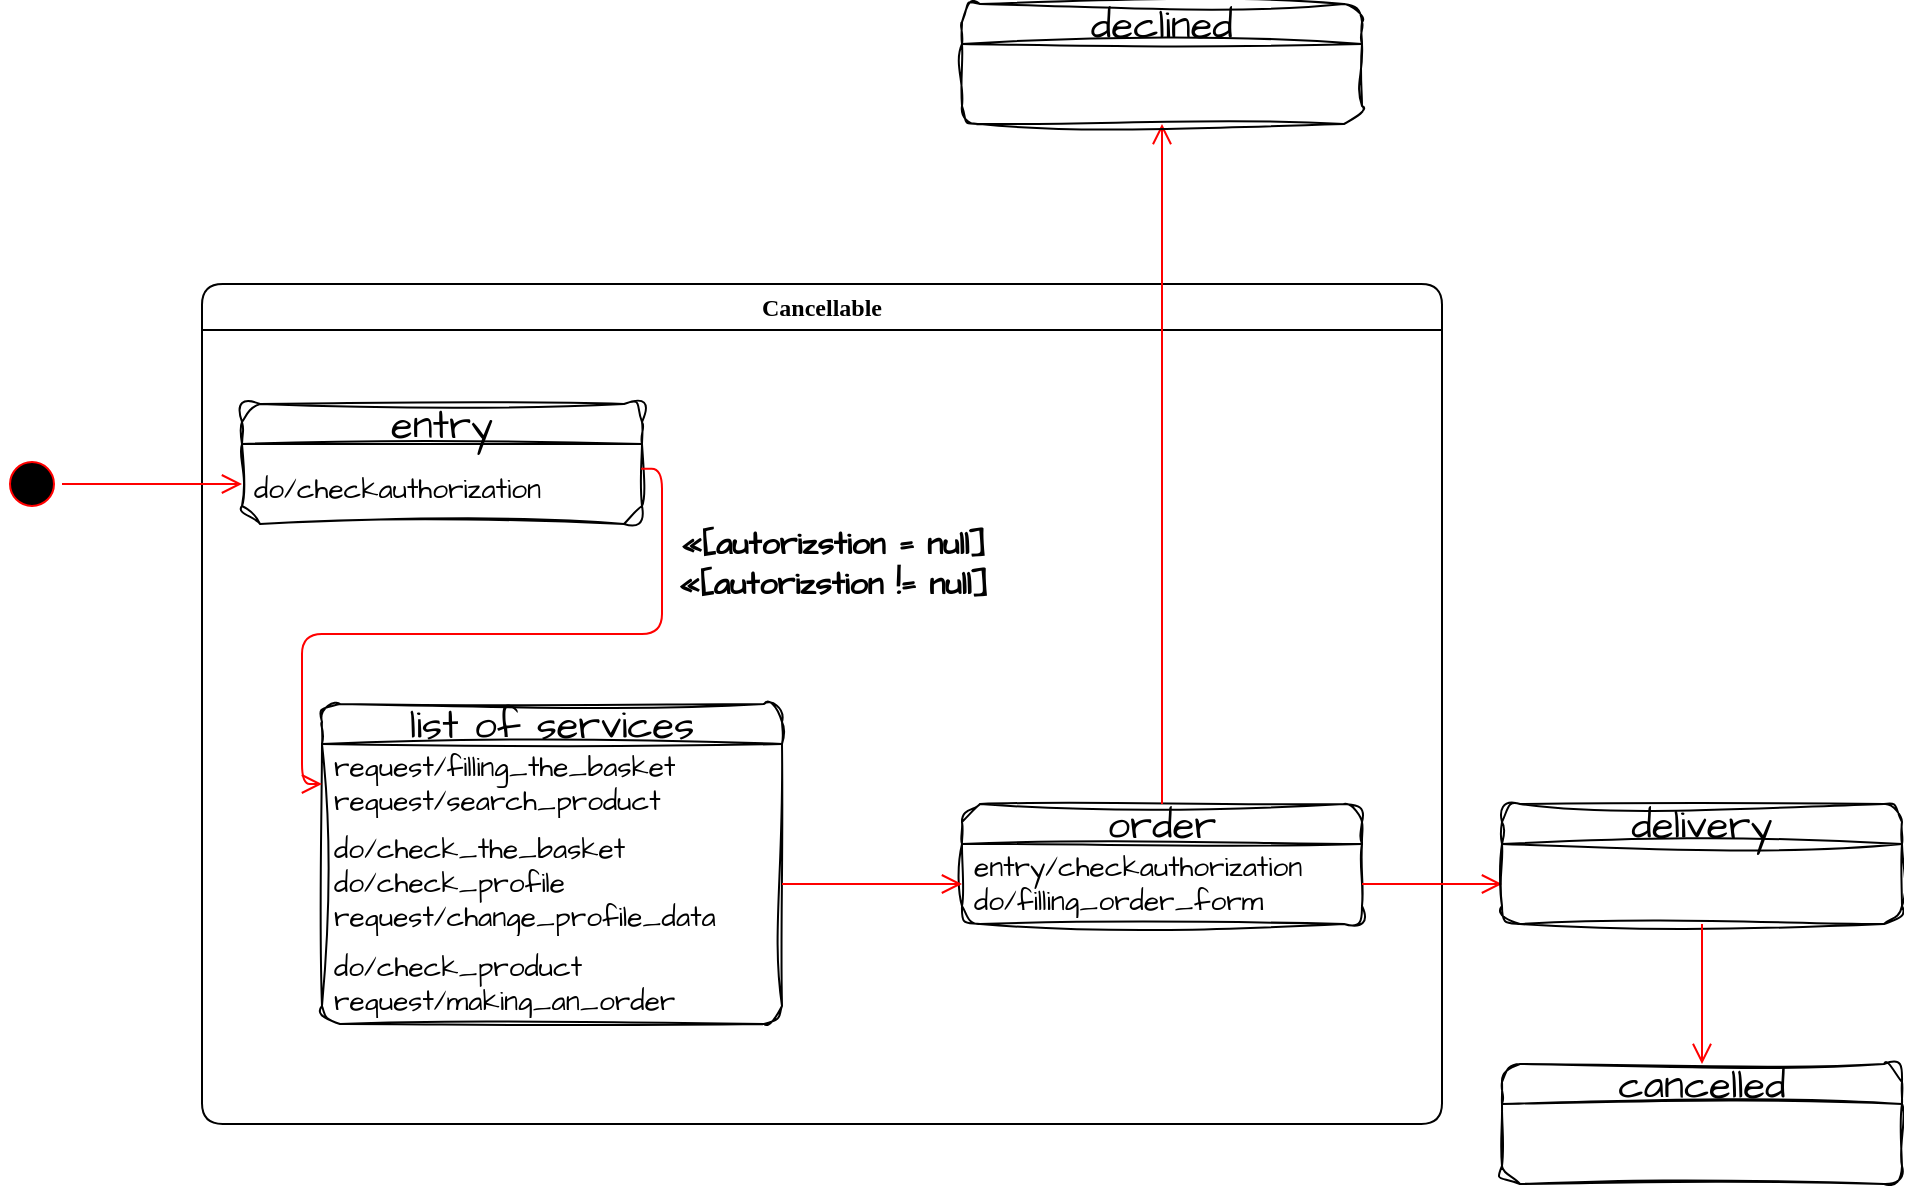 <mxfile version="22.0.4" type="device">
  <diagram name="Page-1" id="58cdce13-f638-feb5-8d6f-7d28b1aa9fa0">
    <mxGraphModel dx="2848" dy="884" grid="1" gridSize="10" guides="1" tooltips="1" connect="1" arrows="1" fold="1" page="1" pageScale="1" pageWidth="1100" pageHeight="850" background="none" math="0" shadow="0">
      <root>
        <mxCell id="0" />
        <mxCell id="1" parent="0" />
        <mxCell id="2a3bc250acf0617d-7" value="Cancellable" style="swimlane;whiteSpace=wrap;html=1;rounded=1;shadow=0;comic=0;labelBackgroundColor=none;strokeWidth=1;fontFamily=Verdana;fontSize=12;align=center;" parent="1" vertex="1">
          <mxGeometry x="-210" y="190" width="620" height="420" as="geometry" />
        </mxCell>
        <mxCell id="hLIZbhfsOdnUrfirWHbJ-11" value="list of services" style="swimlane;fontStyle=0;childLayout=stackLayout;horizontal=1;startSize=20;horizontalStack=0;resizeParent=1;resizeParentMax=0;resizeLast=0;collapsible=1;marginBottom=0;whiteSpace=wrap;html=1;sketch=1;hachureGap=4;jiggle=2;curveFitting=1;fontFamily=Architects Daughter;fontSource=https%3A%2F%2Ffonts.googleapis.com%2Fcss%3Ffamily%3DArchitects%2BDaughter;fontSize=20;rounded=1;" vertex="1" parent="2a3bc250acf0617d-7">
          <mxGeometry x="60" y="210" width="230" height="160" as="geometry" />
        </mxCell>
        <mxCell id="hLIZbhfsOdnUrfirWHbJ-12" value="&lt;div style=&quot;font-size: 14px;&quot;&gt;&lt;font style=&quot;font-size: 14px;&quot;&gt;request/filling_the_basket&lt;/font&gt;&lt;/div&gt;&lt;div style=&quot;font-size: 14px;&quot;&gt;&lt;font style=&quot;font-size: 14px;&quot;&gt;request/search_product&lt;font style=&quot;font-size: 14px;&quot;&gt;&lt;br&gt;&lt;/font&gt;&lt;/font&gt;&lt;/div&gt;" style="text;strokeColor=none;fillColor=none;align=left;verticalAlign=middle;spacingLeft=4;spacingRight=4;overflow=hidden;points=[[0,0.5],[1,0.5]];portConstraint=eastwest;rotatable=0;whiteSpace=wrap;html=1;fontSize=20;fontFamily=Architects Daughter;" vertex="1" parent="hLIZbhfsOdnUrfirWHbJ-11">
          <mxGeometry y="20" width="230" height="40" as="geometry" />
        </mxCell>
        <mxCell id="hLIZbhfsOdnUrfirWHbJ-13" value="&lt;div style=&quot;font-size: 14px;&quot;&gt;&lt;font style=&quot;font-size: 14px;&quot;&gt;do&lt;font style=&quot;font-size: 14px;&quot;&gt;/check_the_basket&lt;/font&gt;&lt;/font&gt;&lt;/div&gt;&lt;div style=&quot;font-size: 14px;&quot;&gt;&lt;font style=&quot;font-size: 14px;&quot;&gt;do/check_profile&lt;font style=&quot;font-size: 14px;&quot;&gt;&lt;br&gt;&lt;/font&gt;&lt;/font&gt;&lt;/div&gt;&lt;div style=&quot;font-size: 14px;&quot;&gt;&lt;font style=&quot;font-size: 14px;&quot;&gt;&lt;font style=&quot;font-size: 14px;&quot;&gt;request/change_profile_data&lt;br&gt;&lt;/font&gt;&lt;/font&gt;&lt;/div&gt;" style="text;strokeColor=none;fillColor=none;align=left;verticalAlign=middle;spacingLeft=4;spacingRight=4;overflow=hidden;points=[[0,0.5],[1,0.5]];portConstraint=eastwest;rotatable=0;whiteSpace=wrap;html=1;fontSize=20;fontFamily=Architects Daughter;" vertex="1" parent="hLIZbhfsOdnUrfirWHbJ-11">
          <mxGeometry y="60" width="230" height="60" as="geometry" />
        </mxCell>
        <mxCell id="hLIZbhfsOdnUrfirWHbJ-14" value="&lt;div style=&quot;font-size: 14px;&quot;&gt;&lt;font style=&quot;font-size: 14px;&quot;&gt;do/check_product&lt;/font&gt;&lt;/div&gt;&lt;div style=&quot;font-size: 14px;&quot;&gt;&lt;font style=&quot;font-size: 14px;&quot;&gt;request/making_an_order&lt;font style=&quot;font-size: 14px;&quot;&gt;&lt;br&gt;&lt;/font&gt;&lt;/font&gt;&lt;/div&gt;" style="text;strokeColor=none;fillColor=none;align=left;verticalAlign=middle;spacingLeft=4;spacingRight=4;overflow=hidden;points=[[0,0.5],[1,0.5]];portConstraint=eastwest;rotatable=0;whiteSpace=wrap;html=1;fontSize=20;fontFamily=Architects Daughter;" vertex="1" parent="hLIZbhfsOdnUrfirWHbJ-11">
          <mxGeometry y="120" width="230" height="40" as="geometry" />
        </mxCell>
        <mxCell id="hLIZbhfsOdnUrfirWHbJ-17" value="order" style="swimlane;fontStyle=0;childLayout=stackLayout;horizontal=1;startSize=20;horizontalStack=0;resizeParent=1;resizeParentMax=0;resizeLast=0;collapsible=1;marginBottom=0;whiteSpace=wrap;html=1;sketch=1;hachureGap=4;jiggle=2;curveFitting=1;fontFamily=Architects Daughter;fontSource=https%3A%2F%2Ffonts.googleapis.com%2Fcss%3Ffamily%3DArchitects%2BDaughter;fontSize=20;rounded=1;" vertex="1" parent="2a3bc250acf0617d-7">
          <mxGeometry x="380" y="260" width="200" height="60" as="geometry" />
        </mxCell>
        <mxCell id="hLIZbhfsOdnUrfirWHbJ-18" value="&lt;div style=&quot;font-size: 14px;&quot;&gt;&lt;font style=&quot;font-size: 14px;&quot;&gt;entry/checkauthorization&lt;/font&gt;&lt;/div&gt;&lt;div style=&quot;font-size: 14px;&quot;&gt;&lt;font style=&quot;font-size: 14px;&quot;&gt;do/filling_order_form&lt;font style=&quot;font-size: 14px;&quot;&gt;&lt;br&gt;&lt;/font&gt;&lt;/font&gt;&lt;/div&gt;" style="text;strokeColor=none;fillColor=none;align=left;verticalAlign=middle;spacingLeft=4;spacingRight=4;overflow=hidden;points=[[0,0.5],[1,0.5]];portConstraint=eastwest;rotatable=0;whiteSpace=wrap;html=1;fontSize=20;fontFamily=Architects Daughter;" vertex="1" parent="hLIZbhfsOdnUrfirWHbJ-17">
          <mxGeometry y="20" width="200" height="40" as="geometry" />
        </mxCell>
        <mxCell id="hLIZbhfsOdnUrfirWHbJ-15" style="edgeStyle=orthogonalEdgeStyle;html=1;labelBackgroundColor=none;endArrow=open;endSize=8;strokeColor=#ff0000;fontFamily=Verdana;fontSize=12;align=left;entryX=0;entryY=0.5;entryDx=0;entryDy=0;exitX=1;exitY=0.5;exitDx=0;exitDy=0;" edge="1" parent="2a3bc250acf0617d-7" source="hLIZbhfsOdnUrfirWHbJ-13" target="hLIZbhfsOdnUrfirWHbJ-18">
          <mxGeometry relative="1" as="geometry">
            <mxPoint x="430" y="299.41" as="targetPoint" />
            <mxPoint x="340" y="299.41" as="sourcePoint" />
          </mxGeometry>
        </mxCell>
        <mxCell id="hLIZbhfsOdnUrfirWHbJ-24" value="&lt;div style=&quot;font-size: 16px;&quot;&gt;&lt;font style=&quot;font-size: 16px;&quot;&gt;«[autorizstion = null]&lt;/font&gt;&lt;/div&gt;&lt;div style=&quot;font-size: 16px;&quot;&gt;&lt;font style=&quot;font-size: 16px;&quot;&gt;«[&lt;/font&gt;&lt;font style=&quot;font-size: 16px;&quot;&gt;autorizstion&lt;/font&gt;&lt;font style=&quot;font-size: 16px;&quot;&gt; != null]&lt;/font&gt;&lt;/div&gt;" style="text;align=center;fontStyle=1;verticalAlign=middle;spacingLeft=3;spacingRight=3;strokeColor=none;rotatable=0;points=[[0,0.5],[1,0.5]];portConstraint=eastwest;html=1;fontSize=20;fontFamily=Architects Daughter;" vertex="1" parent="2a3bc250acf0617d-7">
          <mxGeometry x="290" y="130" width="50" height="19" as="geometry" />
        </mxCell>
        <mxCell id="hLIZbhfsOdnUrfirWHbJ-5" value="" style="ellipse;html=1;shape=startState;fillColor=#000000;strokeColor=#ff0000;rounded=1;shadow=0;comic=0;labelBackgroundColor=none;fontFamily=Verdana;fontSize=12;fontColor=#000000;align=center;direction=south;" vertex="1" parent="1">
          <mxGeometry x="-310" y="275" width="30" height="30" as="geometry" />
        </mxCell>
        <mxCell id="hLIZbhfsOdnUrfirWHbJ-6" style="edgeStyle=orthogonalEdgeStyle;html=1;labelBackgroundColor=none;endArrow=open;endSize=8;strokeColor=#ff0000;fontFamily=Verdana;fontSize=12;align=left;entryX=0;entryY=0.5;entryDx=0;entryDy=0;" edge="1" parent="1" source="hLIZbhfsOdnUrfirWHbJ-5" target="hLIZbhfsOdnUrfirWHbJ-8">
          <mxGeometry relative="1" as="geometry">
            <mxPoint x="-187.9" y="281.16" as="targetPoint" />
          </mxGeometry>
        </mxCell>
        <mxCell id="hLIZbhfsOdnUrfirWHbJ-7" value="entry" style="swimlane;fontStyle=0;childLayout=stackLayout;horizontal=1;startSize=20;horizontalStack=0;resizeParent=1;resizeParentMax=0;resizeLast=0;collapsible=1;marginBottom=0;whiteSpace=wrap;html=1;sketch=1;hachureGap=4;jiggle=2;curveFitting=1;fontFamily=Architects Daughter;fontSource=https%3A%2F%2Ffonts.googleapis.com%2Fcss%3Ffamily%3DArchitects%2BDaughter;fontSize=20;rounded=1;" vertex="1" parent="1">
          <mxGeometry x="-190" y="250" width="200" height="60" as="geometry" />
        </mxCell>
        <mxCell id="hLIZbhfsOdnUrfirWHbJ-8" value="&lt;font style=&quot;font-size: 14px;&quot;&gt;do/checkauthorization&lt;/font&gt;" style="text;strokeColor=none;fillColor=none;align=left;verticalAlign=middle;spacingLeft=4;spacingRight=4;overflow=hidden;points=[[0,0.5],[1,0.5]];portConstraint=eastwest;rotatable=0;whiteSpace=wrap;html=1;fontSize=20;fontFamily=Architects Daughter;" vertex="1" parent="hLIZbhfsOdnUrfirWHbJ-7">
          <mxGeometry y="20" width="200" height="40" as="geometry" />
        </mxCell>
        <mxCell id="hLIZbhfsOdnUrfirWHbJ-10" style="edgeStyle=orthogonalEdgeStyle;html=1;labelBackgroundColor=none;endArrow=open;endSize=8;strokeColor=#ff0000;fontFamily=Verdana;fontSize=12;align=left;exitX=0.998;exitY=0.309;exitDx=0;exitDy=0;exitPerimeter=0;entryX=0;entryY=0.5;entryDx=0;entryDy=0;" edge="1" parent="1" source="hLIZbhfsOdnUrfirWHbJ-8" target="hLIZbhfsOdnUrfirWHbJ-12">
          <mxGeometry relative="1" as="geometry">
            <mxPoint x="50" y="410" as="targetPoint" />
            <mxPoint x="50" y="289.41" as="sourcePoint" />
          </mxGeometry>
        </mxCell>
        <mxCell id="hLIZbhfsOdnUrfirWHbJ-19" style="edgeStyle=orthogonalEdgeStyle;html=1;labelBackgroundColor=none;endArrow=open;endSize=8;strokeColor=#ff0000;fontFamily=Verdana;fontSize=12;align=left;entryX=0;entryY=0.5;entryDx=0;entryDy=0;" edge="1" parent="1">
          <mxGeometry relative="1" as="geometry">
            <mxPoint x="440.0" y="490" as="targetPoint" />
            <mxPoint x="370" y="490" as="sourcePoint" />
          </mxGeometry>
        </mxCell>
        <mxCell id="hLIZbhfsOdnUrfirWHbJ-20" value="delivery" style="swimlane;fontStyle=0;childLayout=stackLayout;horizontal=1;startSize=20;horizontalStack=0;resizeParent=1;resizeParentMax=0;resizeLast=0;collapsible=1;marginBottom=0;whiteSpace=wrap;html=1;sketch=1;hachureGap=4;jiggle=2;curveFitting=1;fontFamily=Architects Daughter;fontSource=https%3A%2F%2Ffonts.googleapis.com%2Fcss%3Ffamily%3DArchitects%2BDaughter;fontSize=20;rounded=1;" vertex="1" parent="1">
          <mxGeometry x="440" y="450" width="200" height="60" as="geometry" />
        </mxCell>
        <mxCell id="hLIZbhfsOdnUrfirWHbJ-23" value="cancelled" style="swimlane;fontStyle=0;childLayout=stackLayout;horizontal=1;startSize=20;horizontalStack=0;resizeParent=1;resizeParentMax=0;resizeLast=0;collapsible=1;marginBottom=0;whiteSpace=wrap;html=1;sketch=1;hachureGap=4;jiggle=2;curveFitting=1;fontFamily=Architects Daughter;fontSource=https%3A%2F%2Ffonts.googleapis.com%2Fcss%3Ffamily%3DArchitects%2BDaughter;fontSize=20;rounded=1;" vertex="1" parent="1">
          <mxGeometry x="440" y="580" width="200" height="60" as="geometry" />
        </mxCell>
        <mxCell id="hLIZbhfsOdnUrfirWHbJ-27" style="edgeStyle=orthogonalEdgeStyle;html=1;labelBackgroundColor=none;endArrow=open;endSize=8;strokeColor=#ff0000;fontFamily=Verdana;fontSize=12;align=left;exitX=0.5;exitY=0;exitDx=0;exitDy=0;entryX=0.5;entryY=1;entryDx=0;entryDy=0;" edge="1" parent="1" source="hLIZbhfsOdnUrfirWHbJ-17" target="hLIZbhfsOdnUrfirWHbJ-28">
          <mxGeometry relative="1" as="geometry">
            <mxPoint x="270" y="120" as="targetPoint" />
            <mxPoint x="90" y="500" as="sourcePoint" />
          </mxGeometry>
        </mxCell>
        <mxCell id="hLIZbhfsOdnUrfirWHbJ-28" value="declined" style="swimlane;fontStyle=0;childLayout=stackLayout;horizontal=1;startSize=20;horizontalStack=0;resizeParent=1;resizeParentMax=0;resizeLast=0;collapsible=1;marginBottom=0;whiteSpace=wrap;html=1;sketch=1;hachureGap=4;jiggle=2;curveFitting=1;fontFamily=Architects Daughter;fontSource=https%3A%2F%2Ffonts.googleapis.com%2Fcss%3Ffamily%3DArchitects%2BDaughter;fontSize=20;rounded=1;" vertex="1" parent="1">
          <mxGeometry x="170" y="50" width="200" height="60" as="geometry" />
        </mxCell>
        <mxCell id="hLIZbhfsOdnUrfirWHbJ-30" style="edgeStyle=orthogonalEdgeStyle;html=1;labelBackgroundColor=none;endArrow=open;endSize=8;strokeColor=#ff0000;fontFamily=Verdana;fontSize=12;align=left;entryX=0.5;entryY=0;entryDx=0;entryDy=0;exitX=0.5;exitY=1;exitDx=0;exitDy=0;" edge="1" parent="1" source="hLIZbhfsOdnUrfirWHbJ-20" target="hLIZbhfsOdnUrfirWHbJ-23">
          <mxGeometry relative="1" as="geometry">
            <mxPoint x="530.0" y="560" as="targetPoint" />
            <mxPoint x="460" y="560" as="sourcePoint" />
          </mxGeometry>
        </mxCell>
      </root>
    </mxGraphModel>
  </diagram>
</mxfile>

